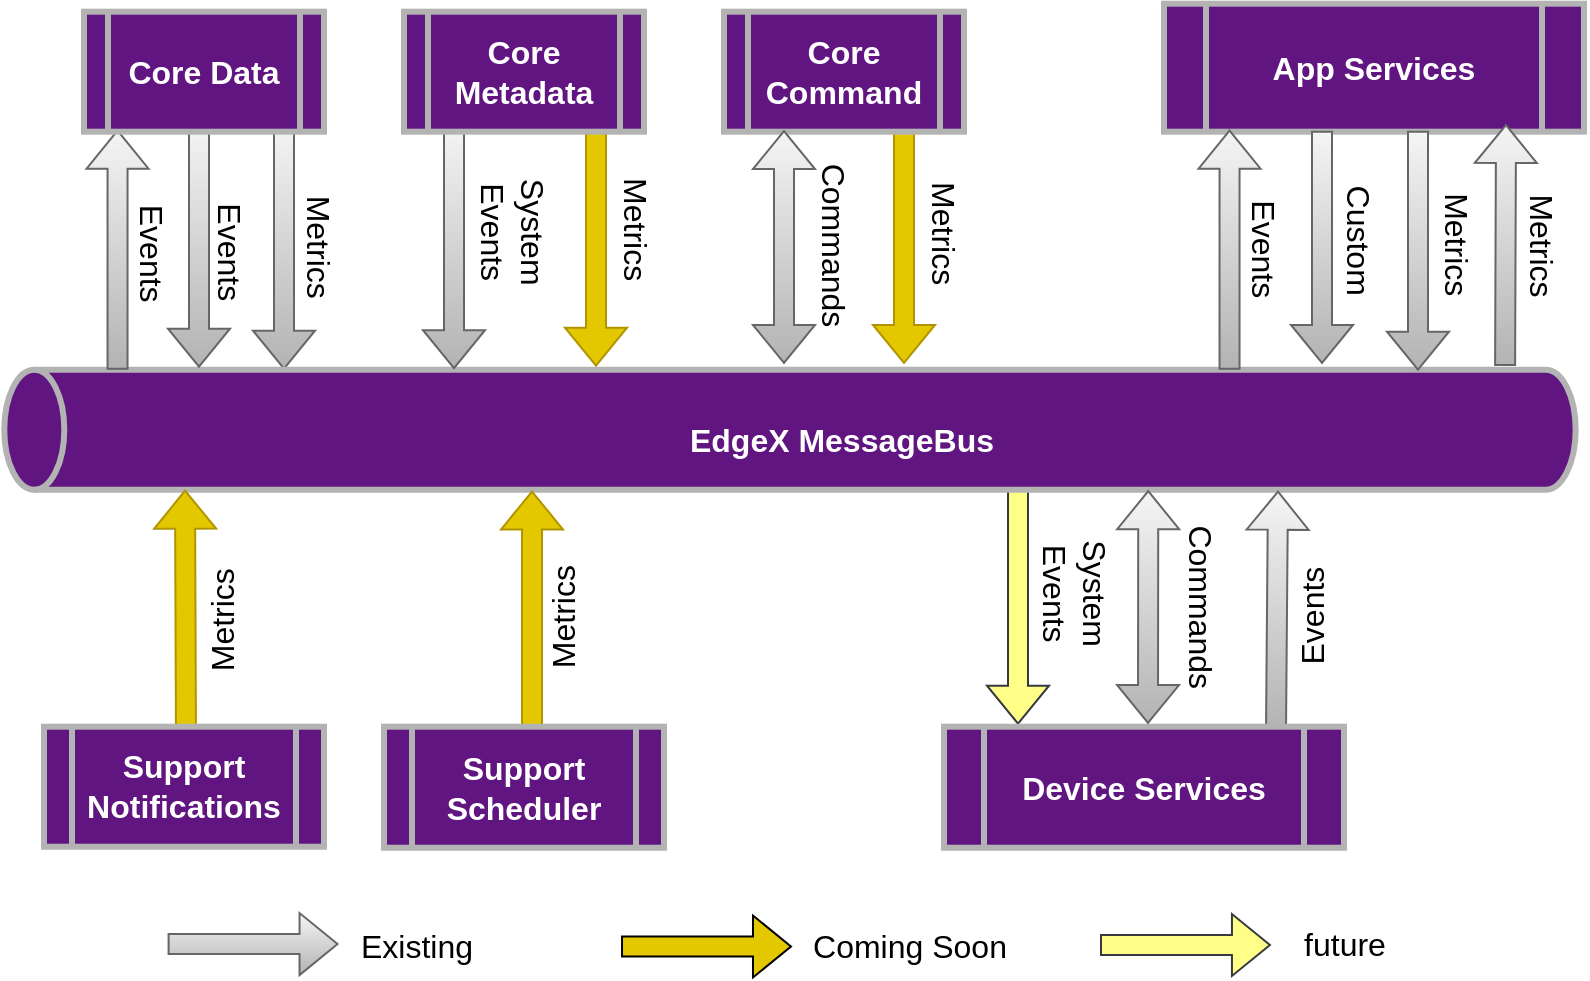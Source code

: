 <mxfile version="20.2.4" type="device"><diagram id="R2lEEEUBdFMjLlhIrx00" name="Page-1"><mxGraphModel dx="2062" dy="1282" grid="1" gridSize="10" guides="1" tooltips="1" connect="1" arrows="1" fold="1" page="1" pageScale="1" pageWidth="850" pageHeight="1100" math="0" shadow="0" extFonts="Permanent Marker^https://fonts.googleapis.com/css?family=Permanent+Marker"><root><mxCell id="0"/><mxCell id="1" parent="0"/><mxCell id="80U4DQfTQv0dEXXJ2knm-75" value="" style="group" parent="1" vertex="1" connectable="0"><mxGeometry x="537" y="286.84" width="35" height="123.51" as="geometry"/></mxCell><mxCell id="80U4DQfTQv0dEXXJ2knm-76" value="" style="group" parent="80U4DQfTQv0dEXXJ2knm-75" vertex="1" connectable="0"><mxGeometry width="35" height="123.51" as="geometry"/></mxCell><mxCell id="80U4DQfTQv0dEXXJ2knm-77" value="" style="shape=flexArrow;endArrow=classic;html=1;rounded=0;fontSize=16;fillColor=#ffff88;strokeColor=#36393d;" parent="80U4DQfTQv0dEXXJ2knm-76" edge="1"><mxGeometry width="50" height="50" relative="1" as="geometry"><mxPoint as="sourcePoint"/><mxPoint y="123.51" as="targetPoint"/></mxGeometry></mxCell><mxCell id="80U4DQfTQv0dEXXJ2knm-78" value="System Events" style="text;html=1;strokeColor=none;fillColor=none;align=center;verticalAlign=middle;whiteSpace=wrap;rounded=0;fontSize=16;rotation=90;" parent="80U4DQfTQv0dEXXJ2knm-76" vertex="1"><mxGeometry x="-4" y="43" width="65" height="30" as="geometry"/></mxCell><mxCell id="80U4DQfTQv0dEXXJ2knm-40" value="" style="group" parent="1" vertex="1" connectable="0"><mxGeometry x="170" y="109.35" width="35" height="123.51" as="geometry"/></mxCell><mxCell id="80U4DQfTQv0dEXXJ2knm-41" value="" style="shape=flexArrow;endArrow=classic;html=1;rounded=0;fontSize=16;fillColor=#f5f5f5;gradientColor=#b3b3b3;strokeColor=#666666;" parent="80U4DQfTQv0dEXXJ2knm-40" edge="1"><mxGeometry width="50" height="50" relative="1" as="geometry"><mxPoint as="sourcePoint"/><mxPoint y="123.51" as="targetPoint"/></mxGeometry></mxCell><mxCell id="80U4DQfTQv0dEXXJ2knm-42" value="Metrics" style="text;html=1;strokeColor=none;fillColor=none;align=center;verticalAlign=middle;whiteSpace=wrap;rounded=0;fontSize=16;rotation=90;" parent="80U4DQfTQv0dEXXJ2knm-40" vertex="1"><mxGeometry x="-12.5" y="46.76" width="60" height="30" as="geometry"/></mxCell><mxCell id="80U4DQfTQv0dEXXJ2knm-5" value="" style="group;fillColor=default;container=0;" parent="1" vertex="1" connectable="0"><mxGeometry x="138.765" y="232.845" width="602.47" height="60" as="geometry"/></mxCell><mxCell id="80U4DQfTQv0dEXXJ2knm-9" value="&lt;b&gt;&lt;font color=&quot;#ffffff&quot;&gt;App Services&lt;/font&gt;&lt;/b&gt;" style="shape=process;whiteSpace=wrap;html=1;backgroundOutline=1;fontSize=16;fillColor=#601580;strokeColor=#B3B3B3;strokeWidth=3;perimeterSpacing=3;" parent="1" vertex="1"><mxGeometry x="610" y="49.84" width="210" height="64" as="geometry"/></mxCell><mxCell id="80U4DQfTQv0dEXXJ2knm-2" value="" style="shape=cylinder3;whiteSpace=wrap;html=1;boundedLbl=1;backgroundOutline=1;size=15;rotation=-90;fillColor=#601580;strokeWidth=3;strokeColor=#B3B3B3;" parent="1" vertex="1"><mxGeometry x="392.99" y="-130" width="60" height="785.69" as="geometry"/></mxCell><mxCell id="80U4DQfTQv0dEXXJ2knm-3" value="&lt;font color=&quot;#ffffff&quot; style=&quot;font-size: 16px;&quot;&gt;&lt;b&gt;EdgeX MessageBus&lt;/b&gt;&lt;/font&gt;" style="text;html=1;strokeColor=none;fillColor=none;align=center;verticalAlign=middle;whiteSpace=wrap;rounded=0;" parent="1" vertex="1"><mxGeometry x="368.76" y="253.35" width="160" height="30" as="geometry"/></mxCell><mxCell id="80U4DQfTQv0dEXXJ2knm-19" value="" style="shape=flexArrow;endArrow=classic;html=1;rounded=0;fontSize=16;fillColor=#e3c800;strokeColor=#B09500;" parent="1" edge="1"><mxGeometry width="50" height="50" relative="1" as="geometry"><mxPoint x="121" y="420" as="sourcePoint"/><mxPoint x="120.5" y="292.84" as="targetPoint"/></mxGeometry></mxCell><mxCell id="80U4DQfTQv0dEXXJ2knm-30" value="Metrics" style="text;html=1;strokeColor=none;fillColor=none;align=center;verticalAlign=middle;whiteSpace=wrap;rounded=0;fontSize=16;rotation=-90;" parent="1" vertex="1"><mxGeometry x="109" y="342.84" width="60" height="30" as="geometry"/></mxCell><mxCell id="80U4DQfTQv0dEXXJ2knm-39" value="" style="group" parent="1" vertex="1" connectable="0"><mxGeometry x="326" y="107.84" width="35" height="123.51" as="geometry"/></mxCell><mxCell id="80U4DQfTQv0dEXXJ2knm-47" value="" style="group" parent="80U4DQfTQv0dEXXJ2knm-39" vertex="1" connectable="0"><mxGeometry width="35" height="123.51" as="geometry"/></mxCell><mxCell id="80U4DQfTQv0dEXXJ2knm-37" value="" style="shape=flexArrow;endArrow=classic;html=1;rounded=0;fontSize=16;fillColor=#e3c800;strokeColor=#B09500;" parent="80U4DQfTQv0dEXXJ2knm-47" edge="1"><mxGeometry width="50" height="50" relative="1" as="geometry"><mxPoint as="sourcePoint"/><mxPoint y="123.51" as="targetPoint"/></mxGeometry></mxCell><mxCell id="80U4DQfTQv0dEXXJ2knm-38" value="Metrics" style="text;html=1;strokeColor=none;fillColor=none;align=center;verticalAlign=middle;whiteSpace=wrap;rounded=0;fontSize=16;rotation=90;" parent="80U4DQfTQv0dEXXJ2knm-47" vertex="1"><mxGeometry x="-10" y="40" width="60" height="30" as="geometry"/></mxCell><mxCell id="80U4DQfTQv0dEXXJ2knm-48" value="" style="group" parent="1" vertex="1" connectable="0"><mxGeometry x="480" y="109.84" width="35" height="85" as="geometry"/></mxCell><mxCell id="80U4DQfTQv0dEXXJ2knm-56" value="" style="group" parent="80U4DQfTQv0dEXXJ2knm-48" vertex="1" connectable="0"><mxGeometry width="35" height="85" as="geometry"/></mxCell><mxCell id="80U4DQfTQv0dEXXJ2knm-35" value="" style="shape=flexArrow;endArrow=classic;html=1;rounded=0;fontSize=16;fillColor=#e3c800;strokeColor=#B09500;" parent="80U4DQfTQv0dEXXJ2knm-56" edge="1"><mxGeometry width="50" height="50" relative="1" as="geometry"><mxPoint as="sourcePoint"/><mxPoint y="120.16" as="targetPoint"/></mxGeometry></mxCell><mxCell id="80U4DQfTQv0dEXXJ2knm-36" value="Metrics" style="text;html=1;strokeColor=none;fillColor=none;align=center;verticalAlign=middle;whiteSpace=wrap;rounded=0;fontSize=16;rotation=90;" parent="80U4DQfTQv0dEXXJ2knm-56" vertex="1"><mxGeometry x="-10" y="40" width="60" height="30" as="geometry"/></mxCell><mxCell id="80U4DQfTQv0dEXXJ2knm-16" value="&lt;b&gt;&lt;font color=&quot;#ffffff&quot;&gt;Core Command&lt;/font&gt;&lt;/b&gt;" style="shape=process;whiteSpace=wrap;html=1;backgroundOutline=1;fontSize=16;fillColor=#601580;strokeWidth=3;perimeterSpacing=3;strokeColor=#B3B3B3;" parent="1" vertex="1"><mxGeometry x="390" y="53.84" width="120" height="60" as="geometry"/></mxCell><mxCell id="80U4DQfTQv0dEXXJ2knm-52" value="" style="group" parent="1" vertex="1" connectable="0"><mxGeometry x="255" y="109.1" width="67" height="123.51" as="geometry"/></mxCell><mxCell id="80U4DQfTQv0dEXXJ2knm-54" value="" style="shape=flexArrow;endArrow=classic;html=1;rounded=0;fontSize=16;fillColor=#f5f5f5;gradientColor=#b3b3b3;strokeColor=#666666;" parent="80U4DQfTQv0dEXXJ2knm-52" edge="1"><mxGeometry width="50" height="50" relative="1" as="geometry"><mxPoint as="sourcePoint"/><mxPoint y="123.51" as="targetPoint"/></mxGeometry></mxCell><mxCell id="80U4DQfTQv0dEXXJ2knm-55" value="System Events" style="text;html=1;strokeColor=none;fillColor=none;align=center;verticalAlign=middle;whiteSpace=wrap;rounded=0;fontSize=16;rotation=90;" parent="80U4DQfTQv0dEXXJ2knm-52" vertex="1"><mxGeometry x="-3" y="40" width="65" height="30" as="geometry"/></mxCell><mxCell id="80U4DQfTQv0dEXXJ2knm-15" value="&lt;b&gt;Core Metadata&lt;/b&gt;" style="shape=process;whiteSpace=wrap;html=1;backgroundOutline=1;fontSize=16;fillColor=#601580;fontColor=#FFFFFF;strokeWidth=3;perimeterSpacing=3;strokeColor=#B3B3B3;" parent="1" vertex="1"><mxGeometry x="230" y="53.84" width="120" height="60" as="geometry"/></mxCell><mxCell id="80U4DQfTQv0dEXXJ2knm-61" value="" style="group" parent="1" vertex="1" connectable="0"><mxGeometry x="672" y="292.84" width="35" height="90.51" as="geometry"/></mxCell><mxCell id="80U4DQfTQv0dEXXJ2knm-7" value="" style="shape=flexArrow;endArrow=classic;html=1;rounded=0;fontSize=16;fillColor=#f5f5f5;gradientColor=#b3b3b3;strokeColor=#666666;" parent="80U4DQfTQv0dEXXJ2knm-61" edge="1"><mxGeometry width="50" height="50" relative="1" as="geometry"><mxPoint x="-6" y="120.51" as="sourcePoint"/><mxPoint x="-5" y="0.51" as="targetPoint"/></mxGeometry></mxCell><mxCell id="80U4DQfTQv0dEXXJ2knm-25" value="Events" style="text;html=1;strokeColor=none;fillColor=none;align=center;verticalAlign=middle;whiteSpace=wrap;rounded=0;fontSize=16;rotation=-90;" parent="80U4DQfTQv0dEXXJ2knm-61" vertex="1"><mxGeometry x="-18" y="48.637" width="60" height="28.582" as="geometry"/></mxCell><mxCell id="80U4DQfTQv0dEXXJ2knm-68" value="" style="group" parent="1" vertex="1" connectable="0"><mxGeometry x="642.77" y="112.84" width="32.46" height="120" as="geometry"/></mxCell><mxCell id="80U4DQfTQv0dEXXJ2knm-10" value="" style="shape=flexArrow;endArrow=classic;html=1;rounded=0;fontSize=16;fillColor=#f5f5f5;gradientColor=#b3b3b3;strokeColor=#666666;" parent="80U4DQfTQv0dEXXJ2knm-68" edge="1"><mxGeometry width="50" height="50" relative="1" as="geometry"><mxPoint y="120" as="sourcePoint"/><mxPoint as="targetPoint"/></mxGeometry></mxCell><mxCell id="80U4DQfTQv0dEXXJ2knm-32" value="Events" style="text;html=1;strokeColor=none;fillColor=none;align=center;verticalAlign=middle;whiteSpace=wrap;rounded=0;fontSize=16;rotation=90;" parent="80U4DQfTQv0dEXXJ2knm-68" vertex="1"><mxGeometry x="-12.54" y="45.02" width="60" height="30" as="geometry"/></mxCell><mxCell id="80U4DQfTQv0dEXXJ2knm-69" value="" style="group" parent="1" vertex="1" connectable="0"><mxGeometry x="86.77" y="112.84" width="29.73" height="120" as="geometry"/></mxCell><mxCell id="80U4DQfTQv0dEXXJ2knm-45" value="" style="shape=flexArrow;endArrow=classic;html=1;rounded=0;fontSize=16;fillColor=#f5f5f5;gradientColor=#b3b3b3;strokeColor=#666666;" parent="80U4DQfTQv0dEXXJ2knm-69" edge="1"><mxGeometry width="50" height="50" relative="1" as="geometry"><mxPoint y="120" as="sourcePoint"/><mxPoint as="targetPoint"/></mxGeometry></mxCell><mxCell id="80U4DQfTQv0dEXXJ2knm-46" value="Events" style="text;html=1;strokeColor=none;fillColor=none;align=center;verticalAlign=middle;whiteSpace=wrap;rounded=0;fontSize=16;rotation=90;" parent="80U4DQfTQv0dEXXJ2knm-69" vertex="1"><mxGeometry x="-12.77" y="49.51" width="60" height="25" as="geometry"/></mxCell><mxCell id="80U4DQfTQv0dEXXJ2knm-6" value="&lt;b&gt;Device Services&lt;/b&gt;" style="shape=process;whiteSpace=wrap;html=1;backgroundOutline=1;fontSize=16;fillColor=#601580;fontColor=#FFFFFF;strokeWidth=3;perimeterSpacing=3;strokeColor=#B3B3B3;" parent="1" vertex="1"><mxGeometry x="500" y="411.35" width="200" height="60.51" as="geometry"/></mxCell><mxCell id="80U4DQfTQv0dEXXJ2knm-93" value="" style="group" parent="1" vertex="1" connectable="0"><mxGeometry x="420" y="113" width="37" height="117" as="geometry"/></mxCell><mxCell id="80U4DQfTQv0dEXXJ2knm-94" value="" style="shape=flexArrow;endArrow=classic;html=1;rounded=0;fontSize=16;entryX=1.008;entryY=0.523;entryDx=0;entryDy=0;entryPerimeter=0;startArrow=block;fillColor=#f5f5f5;strokeColor=#666666;gradientColor=#b3b3b3;" parent="80U4DQfTQv0dEXXJ2knm-93" edge="1"><mxGeometry width="50" height="50" relative="1" as="geometry"><mxPoint as="sourcePoint"/><mxPoint y="117" as="targetPoint"/></mxGeometry></mxCell><mxCell id="80U4DQfTQv0dEXXJ2knm-95" value="Commands" style="text;html=1;strokeColor=none;fillColor=none;align=center;verticalAlign=middle;whiteSpace=wrap;rounded=0;fontSize=16;rotation=90;" parent="80U4DQfTQv0dEXXJ2knm-93" vertex="1"><mxGeometry x="-5" y="43.076" width="60" height="29.37" as="geometry"/></mxCell><mxCell id="80U4DQfTQv0dEXXJ2knm-98" value="" style="group" parent="1" vertex="1" connectable="0"><mxGeometry x="286" y="282.35" width="34" height="106.65" as="geometry"/></mxCell><mxCell id="80U4DQfTQv0dEXXJ2knm-20" value="" style="shape=flexArrow;endArrow=classic;html=1;rounded=0;fontSize=16;fillColor=#e3c800;strokeColor=#B09500;" parent="80U4DQfTQv0dEXXJ2knm-98" edge="1"><mxGeometry width="50" height="50" relative="1" as="geometry"><mxPoint x="8" y="130.805" as="sourcePoint"/><mxPoint x="8" y="10.9" as="targetPoint"/></mxGeometry></mxCell><mxCell id="80U4DQfTQv0dEXXJ2knm-31" value="Metrics" style="text;html=1;strokeColor=none;fillColor=none;align=center;verticalAlign=middle;whiteSpace=wrap;rounded=0;fontSize=16;rotation=-90;" parent="80U4DQfTQv0dEXXJ2knm-98" vertex="1"><mxGeometry x="-6" y="57.598" width="60" height="32.701" as="geometry"/></mxCell><mxCell id="80U4DQfTQv0dEXXJ2knm-18" value="&lt;b&gt;Support Scheduler&lt;/b&gt;" style="shape=process;whiteSpace=wrap;html=1;backgroundOutline=1;fontSize=16;fillColor=#601580;fontColor=#FFFFFF;strokeWidth=3;perimeterSpacing=3;strokeColor=#B3B3B3;" parent="1" vertex="1"><mxGeometry x="220" y="411.35" width="140" height="60.51" as="geometry"/></mxCell><mxCell id="80U4DQfTQv0dEXXJ2knm-17" value="&lt;b&gt;Support Notifications&lt;/b&gt;" style="shape=process;whiteSpace=wrap;html=1;backgroundOutline=1;fontSize=16;fillColor=#601580;fontColor=#FFFFFF;strokeWidth=3;perimeterSpacing=3;strokeColor=#B3B3B3;" parent="1" vertex="1"><mxGeometry x="50" y="411.35" width="140" height="60" as="geometry"/></mxCell><mxCell id="80U4DQfTQv0dEXXJ2knm-102" value="" style="group" parent="1" vertex="1" connectable="0"><mxGeometry x="116.714" y="108.35" width="49.0" height="123.51" as="geometry"/></mxCell><mxCell id="80U4DQfTQv0dEXXJ2knm-104" value="" style="group" parent="80U4DQfTQv0dEXXJ2knm-102" vertex="1" connectable="0"><mxGeometry x="2" width="49.0" height="123.51" as="geometry"/></mxCell><mxCell id="80U4DQfTQv0dEXXJ2knm-50" value="" style="shape=flexArrow;endArrow=classic;html=1;rounded=0;fontSize=16;fillColor=#f5f5f5;gradientColor=#b3b3b3;strokeColor=#666666;" parent="80U4DQfTQv0dEXXJ2knm-104" edge="1"><mxGeometry width="50" height="50" relative="1" as="geometry"><mxPoint x="8.786" as="sourcePoint"/><mxPoint x="8.786" y="123.51" as="targetPoint"/></mxGeometry></mxCell><mxCell id="80U4DQfTQv0dEXXJ2knm-51" value="Events" style="text;html=1;strokeColor=none;fillColor=none;align=center;verticalAlign=middle;whiteSpace=wrap;rounded=0;fontSize=16;rotation=90;" parent="80U4DQfTQv0dEXXJ2knm-104" vertex="1"><mxGeometry x="0.929" y="41" width="47.143" height="49.0" as="geometry"/></mxCell><mxCell id="80U4DQfTQv0dEXXJ2knm-80" value="" style="shape=flexArrow;endArrow=classic;html=1;rounded=0;fontSize=16;fillColor=#ffff88;strokeColor=#36393d;" parent="1" edge="1"><mxGeometry width="50" height="50" relative="1" as="geometry"><mxPoint x="578" y="520.502" as="sourcePoint"/><mxPoint x="663.472" y="520.502" as="targetPoint"/></mxGeometry></mxCell><mxCell id="80U4DQfTQv0dEXXJ2knm-81" value="" style="shape=flexArrow;endArrow=classic;html=1;rounded=0;fontSize=16;fillColor=#e3c800;strokeColor=#000000;" parent="1" edge="1"><mxGeometry width="50" height="50" relative="1" as="geometry"><mxPoint x="338.516" y="521.247" as="sourcePoint"/><mxPoint x="423.988" y="521.247" as="targetPoint"/></mxGeometry></mxCell><mxCell id="80U4DQfTQv0dEXXJ2knm-83" value="" style="shape=flexArrow;endArrow=classic;html=1;rounded=0;fontSize=16;fillColor=#f5f5f5;gradientColor=#b3b3b3;strokeColor=#666666;" parent="1" edge="1"><mxGeometry width="50" height="50" relative="1" as="geometry"><mxPoint x="111.796" y="520.011" as="sourcePoint"/><mxPoint x="197.268" y="520.011" as="targetPoint"/></mxGeometry></mxCell><mxCell id="80U4DQfTQv0dEXXJ2knm-84" value="Existing" style="text;html=1;strokeColor=none;fillColor=none;align=center;verticalAlign=middle;whiteSpace=wrap;rounded=0;fontSize=16;" parent="1" vertex="1"><mxGeometry x="204.088" y="510" width="64.915" height="22.497" as="geometry"/></mxCell><mxCell id="80U4DQfTQv0dEXXJ2knm-85" value="future" style="text;html=1;strokeColor=none;fillColor=none;align=center;verticalAlign=middle;whiteSpace=wrap;rounded=0;fontSize=16;" parent="1" vertex="1"><mxGeometry x="667.808" y="509.003" width="64.915" height="22.497" as="geometry"/></mxCell><mxCell id="80U4DQfTQv0dEXXJ2knm-88" value="Coming Soon" style="text;html=1;strokeColor=none;fillColor=none;align=center;verticalAlign=middle;whiteSpace=wrap;rounded=0;fontSize=16;" parent="1" vertex="1"><mxGeometry x="428.808" y="509.998" width="108.192" height="22.497" as="geometry"/></mxCell><mxCell id="80U4DQfTQv0dEXXJ2knm-14" value="&lt;b&gt;Core Data&lt;/b&gt;" style="shape=process;whiteSpace=wrap;html=1;backgroundOutline=1;fontSize=16;fillColor=#601580;fontColor=#FFFFFF;strokeWidth=3;perimeterSpacing=3;strokeColor=#B3B3B3;" parent="1" vertex="1"><mxGeometry x="70.0" y="53.84" width="120" height="60" as="geometry"/></mxCell><mxCell id="80U4DQfTQv0dEXXJ2knm-106" value="" style="group" parent="1" vertex="1" connectable="0"><mxGeometry x="689" y="113.35" width="34" height="116.65" as="geometry"/></mxCell><mxCell id="80U4DQfTQv0dEXXJ2knm-12" value="" style="shape=flexArrow;endArrow=classic;html=1;rounded=0;fontSize=16;fillColor=#f5f5f5;strokeColor=#666666;gradientColor=#b3b3b3;" parent="80U4DQfTQv0dEXXJ2knm-106" edge="1"><mxGeometry width="50" height="50" relative="1" as="geometry"><mxPoint as="sourcePoint"/><mxPoint y="116.65" as="targetPoint"/></mxGeometry></mxCell><mxCell id="80U4DQfTQv0dEXXJ2knm-34" value="Custom" style="text;html=1;strokeColor=none;fillColor=none;align=center;verticalAlign=middle;whiteSpace=wrap;rounded=0;fontSize=16;rotation=90;" parent="80U4DQfTQv0dEXXJ2knm-106" vertex="1"><mxGeometry x="-12" y="40" width="60" height="30" as="geometry"/></mxCell><mxCell id="80U4DQfTQv0dEXXJ2knm-107" value="" style="group" parent="1" vertex="1" connectable="0"><mxGeometry x="737" y="113.35" width="34" height="120" as="geometry"/></mxCell><mxCell id="80U4DQfTQv0dEXXJ2knm-21" value="" style="shape=flexArrow;endArrow=classic;html=1;rounded=0;fontSize=16;fillColor=#f5f5f5;gradientColor=#b3b3b3;strokeColor=#666666;" parent="80U4DQfTQv0dEXXJ2knm-107" edge="1"><mxGeometry width="50" height="50" relative="1" as="geometry"><mxPoint as="sourcePoint"/><mxPoint y="120" as="targetPoint"/></mxGeometry></mxCell><mxCell id="80U4DQfTQv0dEXXJ2knm-28" value="Metrics" style="text;html=1;strokeColor=none;fillColor=none;align=center;verticalAlign=middle;whiteSpace=wrap;rounded=0;fontSize=16;rotation=90;" parent="80U4DQfTQv0dEXXJ2knm-107" vertex="1"><mxGeometry x="-11" y="42" width="60" height="30" as="geometry"/></mxCell><mxCell id="80U4DQfTQv0dEXXJ2knm-65" value="" style="shape=flexArrow;endArrow=classic;html=1;rounded=0;fontSize=16;startArrow=block;fillColor=#f5f5f5;strokeColor=#666666;exitX=-0.004;exitY=0.728;exitDx=0;exitDy=0;exitPerimeter=0;gradientColor=#b3b3b3;" parent="1" source="80U4DQfTQv0dEXXJ2knm-2" edge="1"><mxGeometry width="50" height="50" relative="1" as="geometry"><mxPoint x="600" y="350" as="sourcePoint"/><mxPoint x="602" y="410" as="targetPoint"/></mxGeometry></mxCell><mxCell id="80U4DQfTQv0dEXXJ2knm-66" value="Commands" style="text;html=1;strokeColor=none;fillColor=none;align=center;verticalAlign=middle;whiteSpace=wrap;rounded=0;fontSize=16;rotation=90;" parent="1" vertex="1"><mxGeometry x="599" y="336.6" width="60" height="30" as="geometry"/></mxCell><mxCell id="80U4DQfTQv0dEXXJ2knm-111" value="" style="shape=flexArrow;endArrow=classic;html=1;rounded=0;fontSize=16;fillColor=#f5f5f5;gradientColor=#b3b3b3;strokeColor=#666666;exitX=1.031;exitY=0.95;exitDx=0;exitDy=0;exitPerimeter=0;" parent="1" edge="1"><mxGeometry width="50" height="50" relative="1" as="geometry"><mxPoint x="780.551" y="230.985" as="sourcePoint"/><mxPoint x="781" y="110" as="targetPoint"/></mxGeometry></mxCell><mxCell id="80U4DQfTQv0dEXXJ2knm-112" value="Metrics" style="text;html=1;strokeColor=none;fillColor=none;align=center;verticalAlign=middle;whiteSpace=wrap;rounded=0;fontSize=16;rotation=90;" parent="1" vertex="1"><mxGeometry x="769" y="156" width="60" height="30" as="geometry"/></mxCell></root></mxGraphModel></diagram></mxfile>
